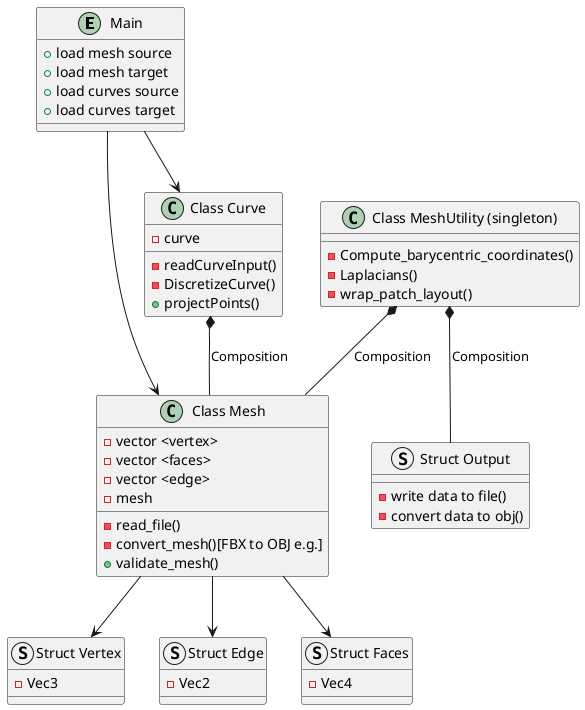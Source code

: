 @startuml Wrapper

entity "Main" {
    + load mesh source
    + load mesh target
    + load curves source
    + load curves target
}

class "Class Mesh" {
    - vector <vertex>
    - vector <faces>
    - vector <edge>
    - mesh
    - read_file()
    - convert_mesh()[FBX to OBJ e.g.]
    + validate_mesh()
}

class "Class Curve" {
    - curve
    - readCurveInput()
    - DiscretizeCurve()
    + projectPoints()
}

class "Class MeshUtility (singleton)" {
    - Compute_barycentric_coordinates()
    - Laplacians()
    - wrap_patch_layout()
}

struct "Struct Vertex" {
    - Vec3
}

struct "Struct Edge" {
    - Vec2
}

struct "Struct Faces" {
    - Vec4
}

struct "Struct Output" {
    - write data to file()
    - convert data to obj()
}

' Relationships
"Main" --> "Class Mesh" 
"Main" --> "Class Curve"
"Class Curve" *-- "Class Mesh" : Composition
"Class MeshUtility (singleton)" *-- "Class Mesh" : Composition
"Class MeshUtility (singleton)" *-- "Struct Output" : Composition
"Class Mesh" --> "Struct Vertex"
"Class Mesh" --> "Struct Edge"
"Class Mesh" --> "Struct Faces"

@enduml
